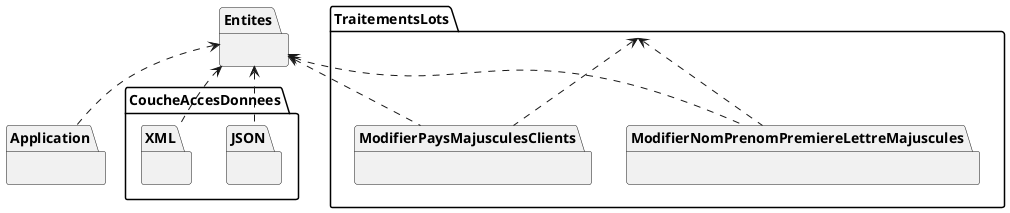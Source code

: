 @startuml DiagClassesClientsPkg

skinparam classAttributeIconSize 0
skinparam class {
    BackgroundColor White
    BorderColor #000
}


package Entites {

}

package CoucheAccesDonnees.JSON {

}

package CoucheAccesDonnees.XML {

}

package Application {

}

package TraitementsLots {

}

package TraitementsLots.ModifierNomPrenomPremiereLettreMajuscules {

}

package TraitementsLots.ModifierPaysMajusculesClients {

}

TraitementsLots <.. TraitementsLots.ModifierNomPrenomPremiereLettreMajuscules
TraitementsLots <.. TraitementsLots.ModifierPaysMajusculesClients

Entites <.. CoucheAccesDonnees.JSON
Entites <.. CoucheAccesDonnees.XML
Entites <.. Application
Entites <.. TraitementsLots.ModifierNomPrenomPremiereLettreMajuscules
Entites <.. TraitementsLots.ModifierPaysMajusculesClients

@enduml